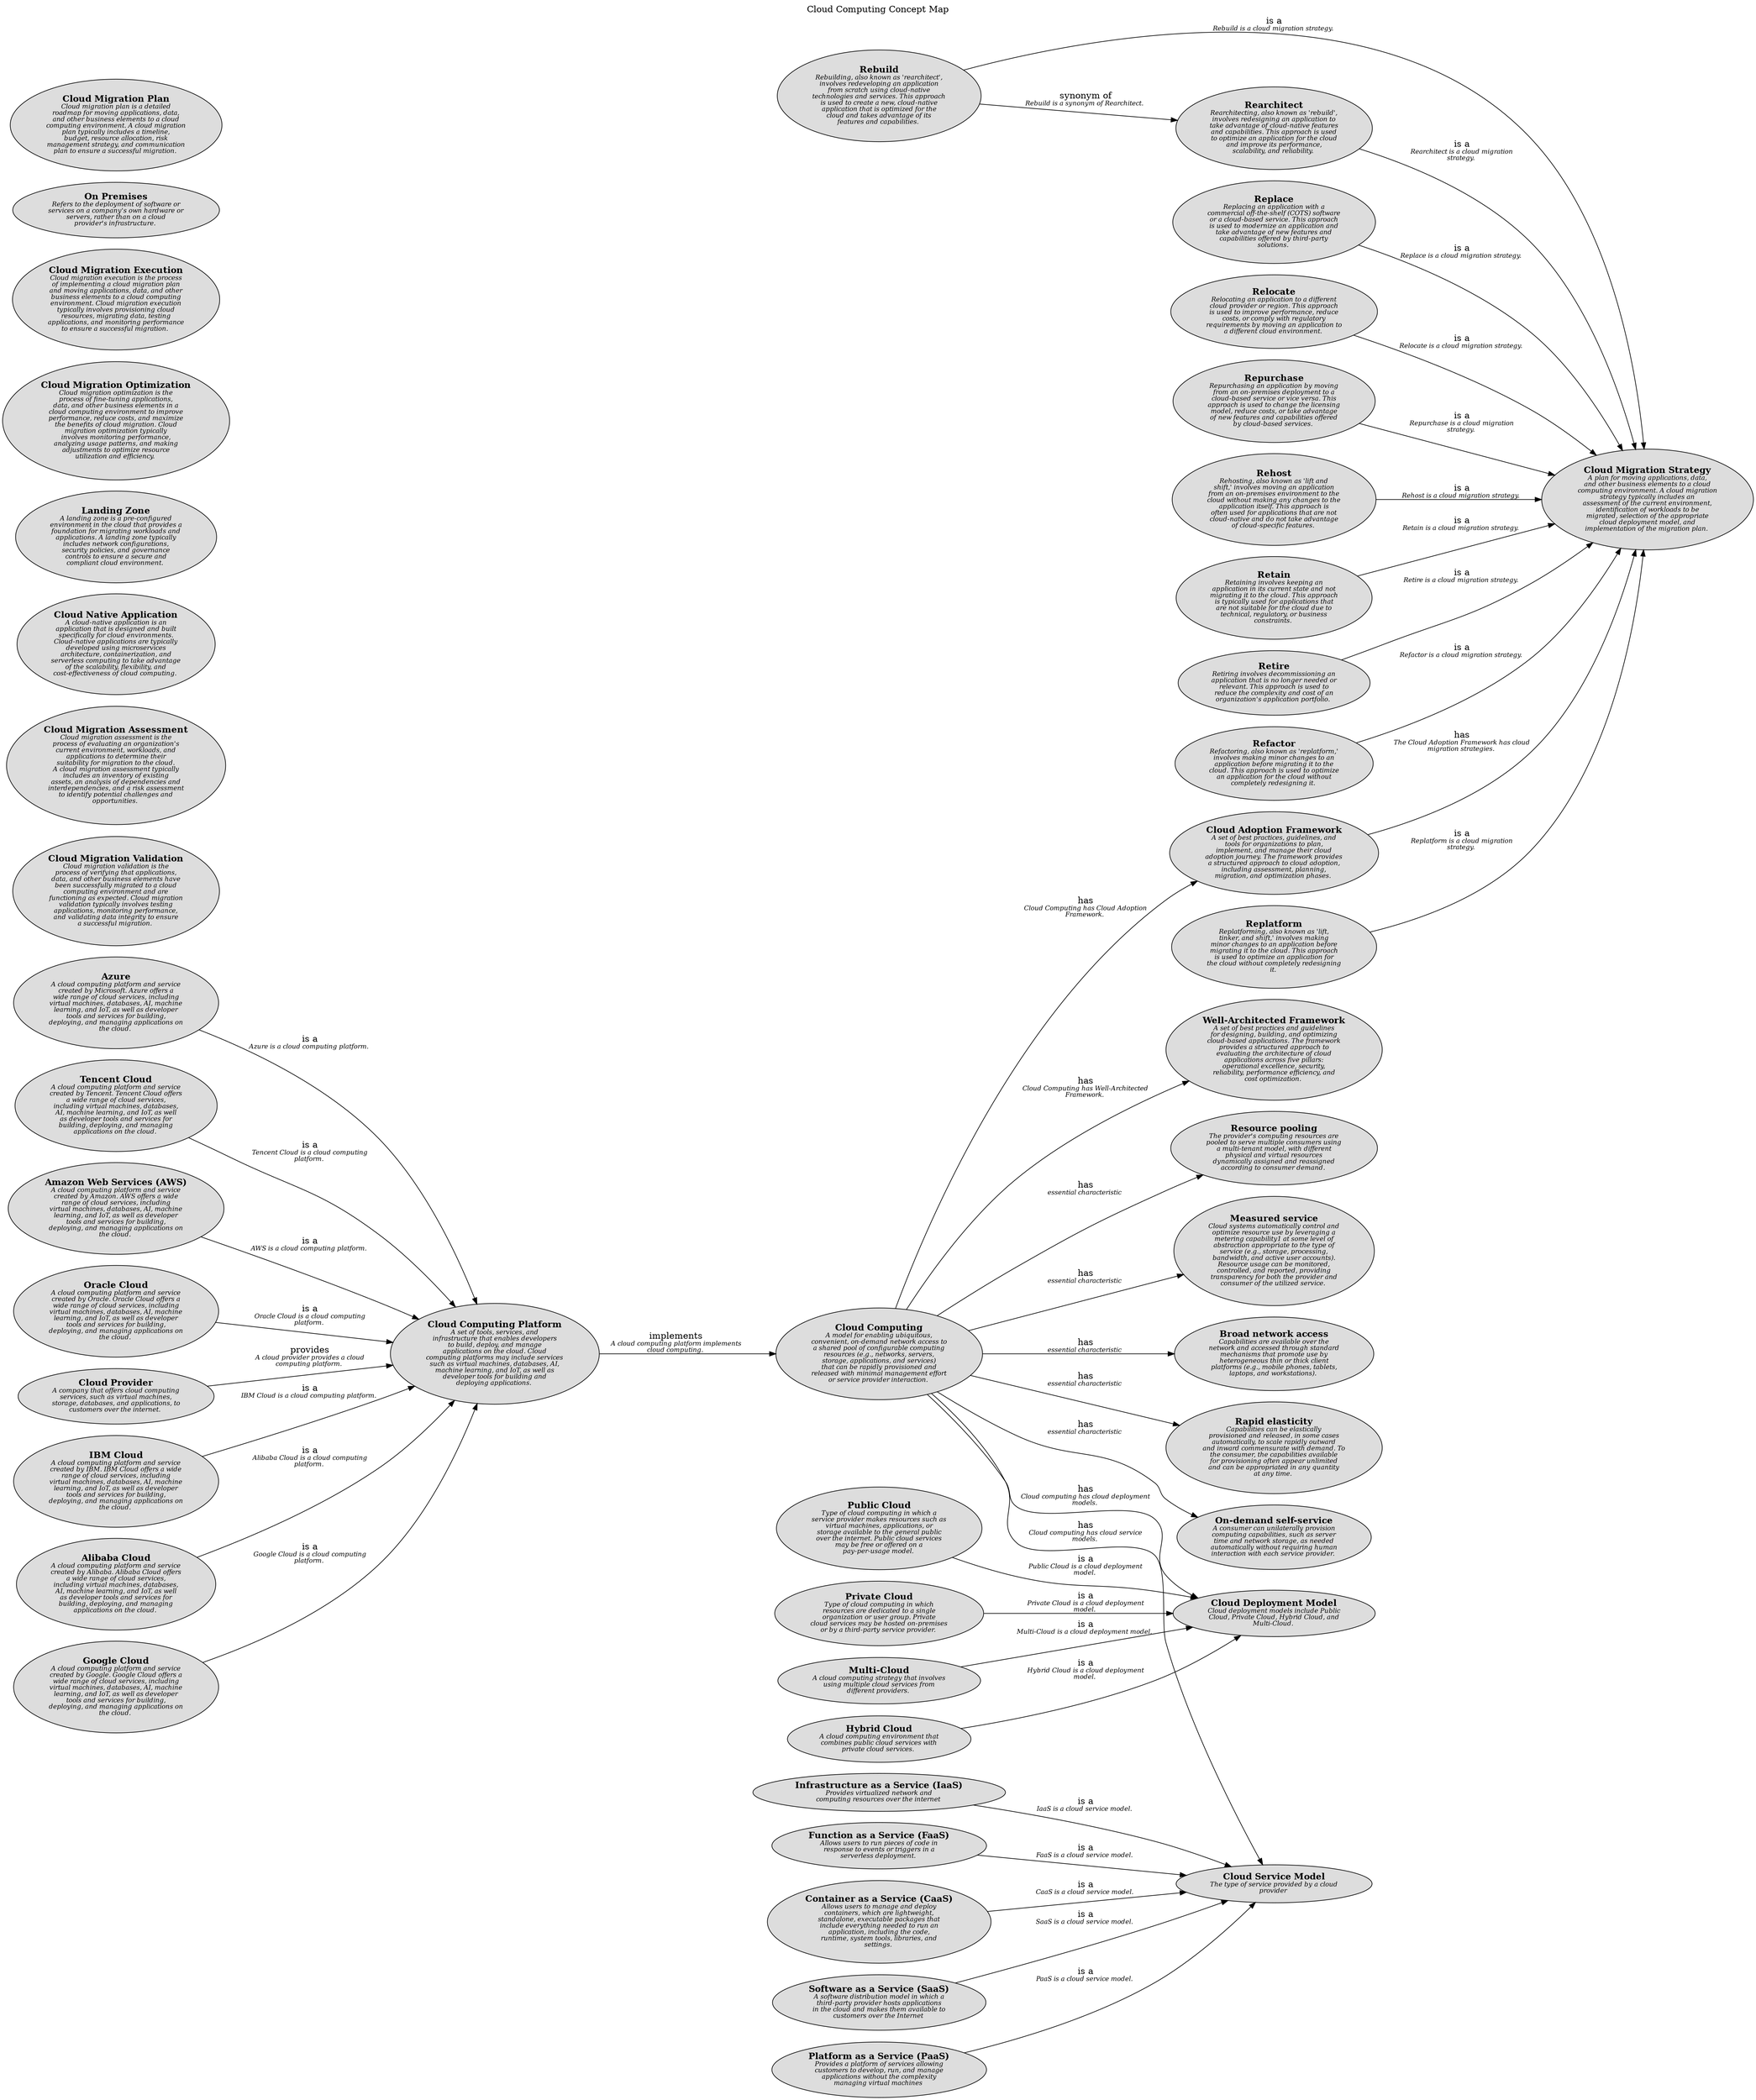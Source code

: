 digraph "Cloud Computing Concept Map" {
  labelloc= "t"
  label="Cloud Computing Concept Map"
  rankdir="LR"

  layout=dot
software_development_cloud__cloud_adoption_framework [shape=ellipse style=filled fillcolor="#dddddd" label=<<B>Cloud Adoption Framework</B><BR/><FONT POINT-SIZE="10"><I>A set of best practices, guidelines, and<BR/>tools for organizations to plan,<BR/>implement, and manage their cloud<BR/>adoption journey. The framework provides<BR/>a structured approach to cloud adoption,<BR/>including assessment, planning,<BR/>migration, and optimization phases. </I></FONT>>]
software_development_cloud__resource_pooling [shape=ellipse style=filled fillcolor="#dddddd" label=<<B>Resource pooling</B><BR/><FONT POINT-SIZE="10"><I>The provider's computing resources are<BR/>pooled to serve multiple consumers using<BR/>a multi-tenant model, with different<BR/>physical and virtual resources<BR/>dynamically assigned and reassigned<BR/>according to consumer demand. </I></FONT>>]
software_development_cloud__azure [shape=ellipse style=filled fillcolor="#dddddd" label=<<B>Azure</B><BR/><FONT POINT-SIZE="10"><I>A cloud computing platform and service<BR/>created by Microsoft. Azure offers a<BR/>wide range of cloud services, including<BR/>virtual machines, databases, AI, machine<BR/>learning, and IoT, as well as developer<BR/>tools and services for building,<BR/>deploying, and managing applications on<BR/>the cloud. </I></FONT>>]
software_development_cloud__paas [shape=ellipse style=filled fillcolor="#dddddd" label=<<B>Platform as a Service (PaaS)</B><BR/><FONT POINT-SIZE="10"><I>Provides a platform of services allowing<BR/>customers to develop, run, and manage<BR/>applications without the complexity<BR/>managing virtual machines </I></FONT>>]
software_development_cloud__tencent_cloud [shape=ellipse style=filled fillcolor="#dddddd" label=<<B>Tencent Cloud</B><BR/><FONT POINT-SIZE="10"><I>A cloud computing platform and service<BR/>created by Tencent. Tencent Cloud offers<BR/>a wide range of cloud services,<BR/>including virtual machines, databases,<BR/>AI, machine learning, and IoT, as well<BR/>as developer tools and services for<BR/>building, deploying, and managing<BR/>applications on the cloud. </I></FONT>>]
software_development_cloud__iaas [shape=ellipse style=filled fillcolor="#dddddd" label=<<B>Infrastructure as a Service (IaaS)</B><BR/><FONT POINT-SIZE="10"><I>Provides virtualized network and<BR/>computing resources over the internet </I></FONT>>]
software_development_cloud__measured_service [shape=ellipse style=filled fillcolor="#dddddd" label=<<B>Measured service</B><BR/><FONT POINT-SIZE="10"><I>Cloud systems automatically control and<BR/>optimize resource use by leveraging a<BR/>metering capability1 at some level of<BR/>abstraction appropriate to the type of<BR/>service (e.g., storage, processing,<BR/>bandwidth, and active user accounts).<BR/>Resource usage can be monitored,<BR/>controlled, and reported, providing<BR/>transparency for both the provider and<BR/>consumer of the utilized service. </I></FONT>>]
software_development_cloud__faas [shape=ellipse style=filled fillcolor="#dddddd" label=<<B>Function as a Service (FaaS)</B><BR/><FONT POINT-SIZE="10"><I>Allows users to run pieces of code in<BR/>response to events or triggers in a<BR/>serverless deployment. </I></FONT>>]
software_development_cloud__rebuild [shape=ellipse style=filled fillcolor="#dddddd" label=<<B>Rebuild</B><BR/><FONT POINT-SIZE="10"><I>Rebuilding, also known as 'rearchitect',<BR/>involves redeveloping an application<BR/>from scratch using cloud-native<BR/>technologies and services. This approach<BR/>is used to create a new, cloud-native<BR/>application that is optimized for the<BR/>cloud and takes advantage of its<BR/>features and capabilities. </I></FONT>>]
software_development_cloud__cloud_computing [shape=ellipse style=filled fillcolor="#dddddd" label=<<B>Cloud Computing</B><BR/><FONT POINT-SIZE="10"><I>A model for enabling ubiquitous,<BR/>convenient, on-demand network access to<BR/>a shared pool of configurable computing<BR/>resources (e.g., networks, servers,<BR/>storage, applications, and services)<BR/>that can be rapidly provisioned and<BR/>released with minimal management effort<BR/>or service provider interaction. </I></FONT>>]
software_development_cloud__public_cloud [shape=ellipse style=filled fillcolor="#dddddd" label=<<B>Public Cloud</B><BR/><FONT POINT-SIZE="10"><I>Type of cloud computing in which a<BR/>service provider makes resources such as<BR/>virtual machines, applications, or<BR/>storage available to the general public<BR/>over the internet. Public cloud services<BR/>may be free or offered on a<BR/>pay-per-usage model. </I></FONT>>]
software_development_cloud__caas [shape=ellipse style=filled fillcolor="#dddddd" label=<<B>Container as a Service (CaaS)</B><BR/><FONT POINT-SIZE="10"><I>Allows users to manage and deploy<BR/>containers, which are lightweight,<BR/>standalone, executable packages that<BR/>include everything needed to run an<BR/>application, including the code,<BR/>runtime, system tools, libraries, and<BR/>settings. </I></FONT>>]
software_development_cloud__cloud_migration_validation [shape=ellipse style=filled fillcolor="#dddddd" label=<<B>Cloud Migration Validation</B><BR/><FONT POINT-SIZE="10"><I>Cloud migration validation is the<BR/>process of verifying that applications,<BR/>data, and other business elements have<BR/>been successfully migrated to a cloud<BR/>computing environment and are<BR/>functioning as expected. Cloud migration<BR/>validation typically involves testing<BR/>applications, monitoring performance,<BR/>and validating data integrity to ensure<BR/>a successful migration. </I></FONT>>]
software_development_cloud__saas [shape=ellipse style=filled fillcolor="#dddddd" label=<<B>Software as a Service (SaaS)</B><BR/><FONT POINT-SIZE="10"><I>A software distribution model in which a<BR/>third-party provider hosts applications<BR/>in the cloud and makes them available to<BR/>customers over the Internet </I></FONT>>]
software_development_cloud__replace [shape=ellipse style=filled fillcolor="#dddddd" label=<<B>Replace</B><BR/><FONT POINT-SIZE="10"><I>Replacing an application with a<BR/>commercial off-the-shelf (COTS) software<BR/>or a cloud-based service. This approach<BR/>is used to modernize an application and<BR/>take advantage of new features and<BR/>capabilities offered by third-party<BR/>solutions. </I></FONT>>]
software_development_cloud__private_cloud [shape=ellipse style=filled fillcolor="#dddddd" label=<<B>Private Cloud</B><BR/><FONT POINT-SIZE="10"><I>Type of cloud computing in which<BR/>resources are dedicated to a single<BR/>organization or user group. Private<BR/>cloud services may be hosted on-premises<BR/>or by a third-party service provider. </I></FONT>>]
software_development_cloud__cloud_migration_assessment [shape=ellipse style=filled fillcolor="#dddddd" label=<<B>Cloud Migration Assessment</B><BR/><FONT POINT-SIZE="10"><I>Cloud migration assessment is the<BR/>process of evaluating an organization's<BR/>current environment, workloads, and<BR/>applications to determine their<BR/>suitability for migration to the cloud.<BR/>A cloud migration assessment typically<BR/>includes an inventory of existing<BR/>assets, an analysis of dependencies and<BR/>interdependencies, and a risk assessment<BR/>to identify potential challenges and<BR/>opportunities. </I></FONT>>]
software_development_cloud__relocate [shape=ellipse style=filled fillcolor="#dddddd" label=<<B>Relocate</B><BR/><FONT POINT-SIZE="10"><I>Relocating an application to a different<BR/>cloud provider or region. This approach<BR/>is used to improve performance, reduce<BR/>costs, or comply with regulatory<BR/>requirements by moving an application to<BR/>a different cloud environment. </I></FONT>>]
software_development_cloud__repurchase [shape=ellipse style=filled fillcolor="#dddddd" label=<<B>Repurchase</B><BR/><FONT POINT-SIZE="10"><I>Repurchasing an application by moving<BR/>from an on-premises deployment to a<BR/>cloud-based service or vice versa. This<BR/>approach is used to change the licensing<BR/>model, reduce costs, or take advantage<BR/>of new features and capabilities offered<BR/>by cloud-based services. </I></FONT>>]
software_development_cloud__broad_network_access [shape=ellipse style=filled fillcolor="#dddddd" label=<<B>Broad network access</B><BR/><FONT POINT-SIZE="10"><I>Capabilities are available over the<BR/>network and accessed through standard<BR/>mechanisms that promote use by<BR/>heterogeneous thin or thick client<BR/>platforms (e.g., mobile phones, tablets,<BR/>laptops, and workstations). </I></FONT>>]
software_development_cloud__rehost [shape=ellipse style=filled fillcolor="#dddddd" label=<<B>Rehost</B><BR/><FONT POINT-SIZE="10"><I>Rehosting, also known as 'lift and<BR/>shift,' involves moving an application<BR/>from an on-premises environment to the<BR/>cloud without making any changes to the<BR/>application itself. This approach is<BR/>often used for applications that are not<BR/>cloud-native and do not take advantage<BR/>of cloud-specific features. </I></FONT>>]
software_development_cloud__multi_cloud [shape=ellipse style=filled fillcolor="#dddddd" label=<<B>Multi-Cloud</B><BR/><FONT POINT-SIZE="10"><I>A cloud computing strategy that involves<BR/>using multiple cloud services from<BR/>different providers. </I></FONT>>]
software_development_cloud__aws [shape=ellipse style=filled fillcolor="#dddddd" label=<<B>Amazon Web Services (AWS)</B><BR/><FONT POINT-SIZE="10"><I>A cloud computing platform and service<BR/>created by Amazon. AWS offers a wide<BR/>range of cloud services, including<BR/>virtual machines, databases, AI, machine<BR/>learning, and IoT, as well as developer<BR/>tools and services for building,<BR/>deploying, and managing applications on<BR/>the cloud. </I></FONT>>]
software_development_cloud__cloud_native_application [shape=ellipse style=filled fillcolor="#dddddd" label=<<B>Cloud Native Application</B><BR/><FONT POINT-SIZE="10"><I>A cloud-native application is an<BR/>application that is designed and built<BR/>specifically for cloud environments.<BR/>Cloud-native applications are typically<BR/>developed using microservices<BR/>architecture, containerization, and<BR/>serverless computing to take advantage<BR/>of the scalability, flexibility, and<BR/>cost-effectiveness of cloud computing. </I></FONT>>]
software_development_cloud__rapid_elasticity [shape=ellipse style=filled fillcolor="#dddddd" label=<<B>Rapid elasticity</B><BR/><FONT POINT-SIZE="10"><I>Capabilities can be elastically<BR/>provisioned and released, in some cases<BR/>automatically, to scale rapidly outward<BR/>and inward commensurate with demand. To<BR/>the consumer, the capabilities available<BR/>for provisioning often appear unlimited<BR/>and can be appropriated in any quantity<BR/>at any time. </I></FONT>>]
software_development_cloud__cloud_computing_platform [shape=ellipse style=filled fillcolor="#dddddd" label=<<B>Cloud Computing Platform</B><BR/><FONT POINT-SIZE="10"><I>A set of tools, services, and<BR/>infrastructure that enables developers<BR/>to build, deploy, and manage<BR/>applications on the cloud. Cloud<BR/>computing platforms may include services<BR/>such as virtual machines, databases, AI,<BR/>machine learning, and IoT, as well as<BR/>developer tools for building and<BR/>deploying applications. </I></FONT>>]
software_development_cloud__retain [shape=ellipse style=filled fillcolor="#dddddd" label=<<B>Retain</B><BR/><FONT POINT-SIZE="10"><I>Retaining involves keeping an<BR/>application in its current state and not<BR/>migrating it to the cloud. This approach<BR/>is typically used for applications that<BR/>are not suitable for the cloud due to<BR/>technical, regulatory, or business<BR/>constraints. </I></FONT>>]
software_development_cloud__landing_zone [shape=ellipse style=filled fillcolor="#dddddd" label=<<B>Landing Zone</B><BR/><FONT POINT-SIZE="10"><I>A landing zone is a pre-configured<BR/>environment in the cloud that provides a<BR/>foundation for migrating workloads and<BR/>applications. A landing zone typically<BR/>includes network configurations,<BR/>security policies, and governance<BR/>controls to ensure a secure and<BR/>compliant cloud environment. </I></FONT>>]
software_development_cloud__cloud_migration_optimization [shape=ellipse style=filled fillcolor="#dddddd" label=<<B>Cloud Migration Optimization</B><BR/><FONT POINT-SIZE="10"><I>Cloud migration optimization is the<BR/>process of fine-tuning applications,<BR/>data, and other business elements in a<BR/>cloud computing environment to improve<BR/>performance, reduce costs, and maximize<BR/>the benefits of cloud migration. Cloud<BR/>migration optimization typically<BR/>involves monitoring performance,<BR/>analyzing usage patterns, and making<BR/>adjustments to optimize resource<BR/>utilization and efficiency. </I></FONT>>]
software_development_cloud__on_demand_self_service [shape=ellipse style=filled fillcolor="#dddddd" label=<<B>On-demand self-service</B><BR/><FONT POINT-SIZE="10"><I>A consumer can unilaterally provision<BR/>computing capabilities, such as server<BR/>time and network storage, as needed<BR/>automatically without requiring human<BR/>interaction with each service provider. </I></FONT>>]
software_development_cloud__oracle_cloud [shape=ellipse style=filled fillcolor="#dddddd" label=<<B>Oracle Cloud</B><BR/><FONT POINT-SIZE="10"><I>A cloud computing platform and service<BR/>created by Oracle. Oracle Cloud offers a<BR/>wide range of cloud services, including<BR/>virtual machines, databases, AI, machine<BR/>learning, and IoT, as well as developer<BR/>tools and services for building,<BR/>deploying, and managing applications on<BR/>the cloud. </I></FONT>>]
software_development_cloud__cloud_provider [shape=ellipse style=filled fillcolor="#dddddd" label=<<B>Cloud Provider</B><BR/><FONT POINT-SIZE="10"><I>A company that offers cloud computing<BR/>services, such as virtual machines,<BR/>storage, databases, and applications, to<BR/>customers over the internet. </I></FONT>>]
software_development_cloud__cloud_migration_execution [shape=ellipse style=filled fillcolor="#dddddd" label=<<B>Cloud Migration Execution</B><BR/><FONT POINT-SIZE="10"><I>Cloud migration execution is the process<BR/>of implementing a cloud migration plan<BR/>and moving applications, data, and other<BR/>business elements to a cloud computing<BR/>environment. Cloud migration execution<BR/>typically involves provisioning cloud<BR/>resources, migrating data, testing<BR/>applications, and monitoring performance<BR/>to ensure a successful migration. </I></FONT>>]
software_development_cloud__retire [shape=ellipse style=filled fillcolor="#dddddd" label=<<B>Retire</B><BR/><FONT POINT-SIZE="10"><I>Retiring involves decommissioning an<BR/>application that is no longer needed or<BR/>relevant. This approach is used to<BR/>reduce the complexity and cost of an<BR/>organization's application portfolio. </I></FONT>>]
software_development_cloud__refactor [shape=ellipse style=filled fillcolor="#dddddd" label=<<B>Refactor</B><BR/><FONT POINT-SIZE="10"><I>Refactoring, also known as 'replatform,'<BR/>involves making minor changes to an<BR/>application before migrating it to the<BR/>cloud. This approach is used to optimize<BR/>an application for the cloud without<BR/>completely redesigning it. </I></FONT>>]
software_development_cloud__rearchitect [shape=ellipse style=filled fillcolor="#dddddd" label=<<B>Rearchitect</B><BR/><FONT POINT-SIZE="10"><I>Rearchitecting, also known as 'rebuild',<BR/>involves redesigning an application to<BR/>take advantage of cloud-native features<BR/>and capabilities. This approach is used<BR/>to optimize an application for the cloud<BR/>and improve its performance,<BR/>scalability, and reliability. </I></FONT>>]
software_development_cloud__cloud_deployment_model [shape=ellipse style=filled fillcolor="#dddddd" label=<<B>Cloud Deployment Model</B><BR/><FONT POINT-SIZE="10"><I>Cloud deployment models include Public<BR/>Cloud, Private Cloud, Hybrid Cloud, and<BR/>Multi-Cloud. </I></FONT>>]
software_development_cloud__replatform [shape=ellipse style=filled fillcolor="#dddddd" label=<<B>Replatform</B><BR/><FONT POINT-SIZE="10"><I>Replatforming, also known as 'lift,<BR/>tinker, and shift,' involves making<BR/>minor changes to an application before<BR/>migrating it to the cloud. This approach<BR/>is used to optimize an application for<BR/>the cloud without completely redesigning<BR/>it. </I></FONT>>]
software_development_cloud__well_architected_framework [shape=ellipse style=filled fillcolor="#dddddd" label=<<B>Well-Architected Framework</B><BR/><FONT POINT-SIZE="10"><I>A set of best practices and guidelines<BR/>for designing, building, and optimizing<BR/>cloud-based applications. The framework<BR/>provides a structured approach to<BR/>evaluating the architecture of cloud<BR/>applications across five pillars:<BR/>operational excellence, security,<BR/>reliability, performance efficiency, and<BR/>cost optimization. </I></FONT>>]
software_development_cloud__ibm_cloud [shape=ellipse style=filled fillcolor="#dddddd" label=<<B>IBM Cloud</B><BR/><FONT POINT-SIZE="10"><I>A cloud computing platform and service<BR/>created by IBM. IBM Cloud offers a wide<BR/>range of cloud services, including<BR/>virtual machines, databases, AI, machine<BR/>learning, and IoT, as well as developer<BR/>tools and services for building,<BR/>deploying, and managing applications on<BR/>the cloud. </I></FONT>>]
software_development_cloud__hybrid_cloud [shape=ellipse style=filled fillcolor="#dddddd" label=<<B>Hybrid Cloud</B><BR/><FONT POINT-SIZE="10"><I>A cloud computing environment that<BR/>combines public cloud services with<BR/>private cloud services. </I></FONT>>]
software_development_cloud__on_premises [shape=ellipse style=filled fillcolor="#dddddd" label=<<B>On Premises</B><BR/><FONT POINT-SIZE="10"><I>Refers to the deployment of software or<BR/>services on a company's own hardware or<BR/>servers, rather than on a cloud<BR/>provider's infrastructure. </I></FONT>>]
software_development_cloud__alibaba_cloud [shape=ellipse style=filled fillcolor="#dddddd" label=<<B>Alibaba Cloud</B><BR/><FONT POINT-SIZE="10"><I>A cloud computing platform and service<BR/>created by Alibaba. Alibaba Cloud offers<BR/>a wide range of cloud services,<BR/>including virtual machines, databases,<BR/>AI, machine learning, and IoT, as well<BR/>as developer tools and services for<BR/>building, deploying, and managing<BR/>applications on the cloud. </I></FONT>>]
software_development_cloud__cloud_migration_strategy [shape=ellipse style=filled fillcolor="#dddddd" label=<<B>Cloud Migration Strategy</B><BR/><FONT POINT-SIZE="10"><I>A plan for moving applications, data,<BR/>and other business elements to a cloud<BR/>computing environment. A cloud migration<BR/>strategy typically includes an<BR/>assessment of the current environment,<BR/>identification of workloads to be<BR/>migrated, selection of the appropriate<BR/>cloud deployment model, and<BR/>implementation of the migration plan. </I></FONT>>]
software_development_cloud__cloud_service_model [shape=ellipse style=filled fillcolor="#dddddd" label=<<B>Cloud Service Model</B><BR/><FONT POINT-SIZE="10"><I>The type of service provided by a cloud<BR/>provider </I></FONT>>]
software_development_cloud__cloud_migration_plan [shape=ellipse style=filled fillcolor="#dddddd" label=<<B>Cloud Migration Plan</B><BR/><FONT POINT-SIZE="10"><I>Cloud migration plan is a detailed<BR/>roadmap for moving applications, data,<BR/>and other business elements to a cloud<BR/>computing environment. A cloud migration<BR/>plan typically includes a timeline,<BR/>budget, resource allocation, risk<BR/>management strategy, and communication<BR/>plan to ensure a successful migration. </I></FONT>>]
software_development_cloud__google_cloud [shape=ellipse style=filled fillcolor="#dddddd" label=<<B>Google Cloud</B><BR/><FONT POINT-SIZE="10"><I>A cloud computing platform and service<BR/>created by Google. Google Cloud offers a<BR/>wide range of cloud services, including<BR/>virtual machines, databases, AI, machine<BR/>learning, and IoT, as well as developer<BR/>tools and services for building,<BR/>deploying, and managing applications on<BR/>the cloud. </I></FONT>>]
 
software_development_cloud__cloud_computing -> software_development_cloud__rapid_elasticity [label=<has<BR/><FONT POINT-SIZE="10"><I>essential characteristic </I></FONT>>]
software_development_cloud__cloud_provider -> software_development_cloud__cloud_computing_platform [label=<provides<BR/><FONT POINT-SIZE="10"><I>A cloud provider provides a cloud<BR/>computing platform. </I></FONT>>]
software_development_cloud__cloud_computing_platform -> software_development_cloud__cloud_computing [label=<implements<BR/><FONT POINT-SIZE="10"><I>A cloud computing platform implements<BR/>cloud computing. </I></FONT>>]
software_development_cloud__refactor -> software_development_cloud__cloud_migration_strategy [label=<is a<BR/><FONT POINT-SIZE="10"><I>Refactor is a cloud migration strategy. </I></FONT>>]
software_development_cloud__cloud_computing -> software_development_cloud__well_architected_framework [label=<has<BR/><FONT POINT-SIZE="10"><I>Cloud Computing has Well-Architected<BR/>Framework. </I></FONT>>]
software_development_cloud__alibaba_cloud -> software_development_cloud__cloud_computing_platform [label=<is a<BR/><FONT POINT-SIZE="10"><I>Alibaba Cloud is a cloud computing<BR/>platform. </I></FONT>>]
software_development_cloud__ibm_cloud -> software_development_cloud__cloud_computing_platform [label=<is a<BR/><FONT POINT-SIZE="10"><I>IBM Cloud is a cloud computing platform. </I></FONT>>]
software_development_cloud__public_cloud -> software_development_cloud__cloud_deployment_model [label=<is a<BR/><FONT POINT-SIZE="10"><I>Public Cloud is a cloud deployment<BR/>model. </I></FONT>>]
software_development_cloud__tencent_cloud -> software_development_cloud__cloud_computing_platform [label=<is a<BR/><FONT POINT-SIZE="10"><I>Tencent Cloud is a cloud computing<BR/>platform. </I></FONT>>]
software_development_cloud__relocate -> software_development_cloud__cloud_migration_strategy [label=<is a<BR/><FONT POINT-SIZE="10"><I>Relocate is a cloud migration strategy. </I></FONT>>]
software_development_cloud__cloud_computing -> software_development_cloud__cloud_service_model [label=<has<BR/><FONT POINT-SIZE="10"><I>Cloud computing has cloud service<BR/>models. </I></FONT>>]
software_development_cloud__faas -> software_development_cloud__cloud_service_model [label=<is a<BR/><FONT POINT-SIZE="10"><I>FaaS is a cloud service model. </I></FONT>>]
software_development_cloud__cloud_computing -> software_development_cloud__on_demand_self_service [label=<has<BR/><FONT POINT-SIZE="10"><I>essential characteristic </I></FONT>>]
software_development_cloud__paas -> software_development_cloud__cloud_service_model [label=<is a<BR/><FONT POINT-SIZE="10"><I>PaaS is a cloud service model. </I></FONT>>]
software_development_cloud__rebuild -> software_development_cloud__cloud_migration_strategy [label=<is a<BR/><FONT POINT-SIZE="10"><I>Rebuild is a cloud migration strategy. </I></FONT>>]
software_development_cloud__google_cloud -> software_development_cloud__cloud_computing_platform [label=<is a<BR/><FONT POINT-SIZE="10"><I>Google Cloud is a cloud computing<BR/>platform. </I></FONT>>]
software_development_cloud__cloud_computing -> software_development_cloud__cloud_adoption_framework [label=<has<BR/><FONT POINT-SIZE="10"><I>Cloud Computing has Cloud Adoption<BR/>Framework. </I></FONT>>]
software_development_cloud__cloud_adoption_framework -> software_development_cloud__cloud_migration_strategy [label=<has<BR/><FONT POINT-SIZE="10"><I>The Cloud Adoption Framework has cloud<BR/>migration strategies. </I></FONT>>]
software_development_cloud__aws -> software_development_cloud__cloud_computing_platform [label=<is a<BR/><FONT POINT-SIZE="10"><I>AWS is a cloud computing platform. </I></FONT>>]
software_development_cloud__rehost -> software_development_cloud__cloud_migration_strategy [label=<is a<BR/><FONT POINT-SIZE="10"><I>Rehost is a cloud migration strategy. </I></FONT>>]
software_development_cloud__hybrid_cloud -> software_development_cloud__cloud_deployment_model [label=<is a<BR/><FONT POINT-SIZE="10"><I>Hybrid Cloud is a cloud deployment<BR/>model. </I></FONT>>]
software_development_cloud__retire -> software_development_cloud__cloud_migration_strategy [label=<is a<BR/><FONT POINT-SIZE="10"><I>Retire is a cloud migration strategy. </I></FONT>>]
software_development_cloud__rebuild -> software_development_cloud__rearchitect [label=<synonym of<BR/><FONT POINT-SIZE="10"><I>Rebuild is a synonym of Rearchitect. </I></FONT>>]
software_development_cloud__caas -> software_development_cloud__cloud_service_model [label=<is a<BR/><FONT POINT-SIZE="10"><I>CaaS is a cloud service model. </I></FONT>>]
software_development_cloud__replatform -> software_development_cloud__cloud_migration_strategy [label=<is a<BR/><FONT POINT-SIZE="10"><I>Replatform is a cloud migration<BR/>strategy. </I></FONT>>]
software_development_cloud__oracle_cloud -> software_development_cloud__cloud_computing_platform [label=<is a<BR/><FONT POINT-SIZE="10"><I>Oracle Cloud is a cloud computing<BR/>platform. </I></FONT>>]
software_development_cloud__iaas -> software_development_cloud__cloud_service_model [label=<is a<BR/><FONT POINT-SIZE="10"><I>IaaS is a cloud service model. </I></FONT>>]
software_development_cloud__replace -> software_development_cloud__cloud_migration_strategy [label=<is a<BR/><FONT POINT-SIZE="10"><I>Replace is a cloud migration strategy. </I></FONT>>]
software_development_cloud__retain -> software_development_cloud__cloud_migration_strategy [label=<is a<BR/><FONT POINT-SIZE="10"><I>Retain is a cloud migration strategy. </I></FONT>>]
software_development_cloud__saas -> software_development_cloud__cloud_service_model [label=<is a<BR/><FONT POINT-SIZE="10"><I>SaaS is a cloud service model. </I></FONT>>]
software_development_cloud__rearchitect -> software_development_cloud__cloud_migration_strategy [label=<is a<BR/><FONT POINT-SIZE="10"><I>Rearchitect is a cloud migration<BR/>strategy. </I></FONT>>]
software_development_cloud__cloud_computing -> software_development_cloud__measured_service [label=<has<BR/><FONT POINT-SIZE="10"><I>essential characteristic </I></FONT>>]
software_development_cloud__private_cloud -> software_development_cloud__cloud_deployment_model [label=<is a<BR/><FONT POINT-SIZE="10"><I>Private Cloud is a cloud deployment<BR/>model. </I></FONT>>]
software_development_cloud__repurchase -> software_development_cloud__cloud_migration_strategy [label=<is a<BR/><FONT POINT-SIZE="10"><I>Repurchase is a cloud migration<BR/>strategy. </I></FONT>>]
software_development_cloud__cloud_computing -> software_development_cloud__broad_network_access [label=<has<BR/><FONT POINT-SIZE="10"><I>essential characteristic </I></FONT>>]
software_development_cloud__cloud_computing -> software_development_cloud__resource_pooling [label=<has<BR/><FONT POINT-SIZE="10"><I>essential characteristic </I></FONT>>]
software_development_cloud__cloud_computing -> software_development_cloud__cloud_deployment_model [label=<has<BR/><FONT POINT-SIZE="10"><I>Cloud computing has cloud deployment<BR/>models. </I></FONT>>]
software_development_cloud__multi_cloud -> software_development_cloud__cloud_deployment_model [label=<is a<BR/><FONT POINT-SIZE="10"><I>Multi-Cloud is a cloud deployment model. </I></FONT>>]
software_development_cloud__azure -> software_development_cloud__cloud_computing_platform [label=<is a<BR/><FONT POINT-SIZE="10"><I>Azure is a cloud computing platform. </I></FONT>>]
 
}

// (generated by Overarch with template views/model-view.dot.cmb)
